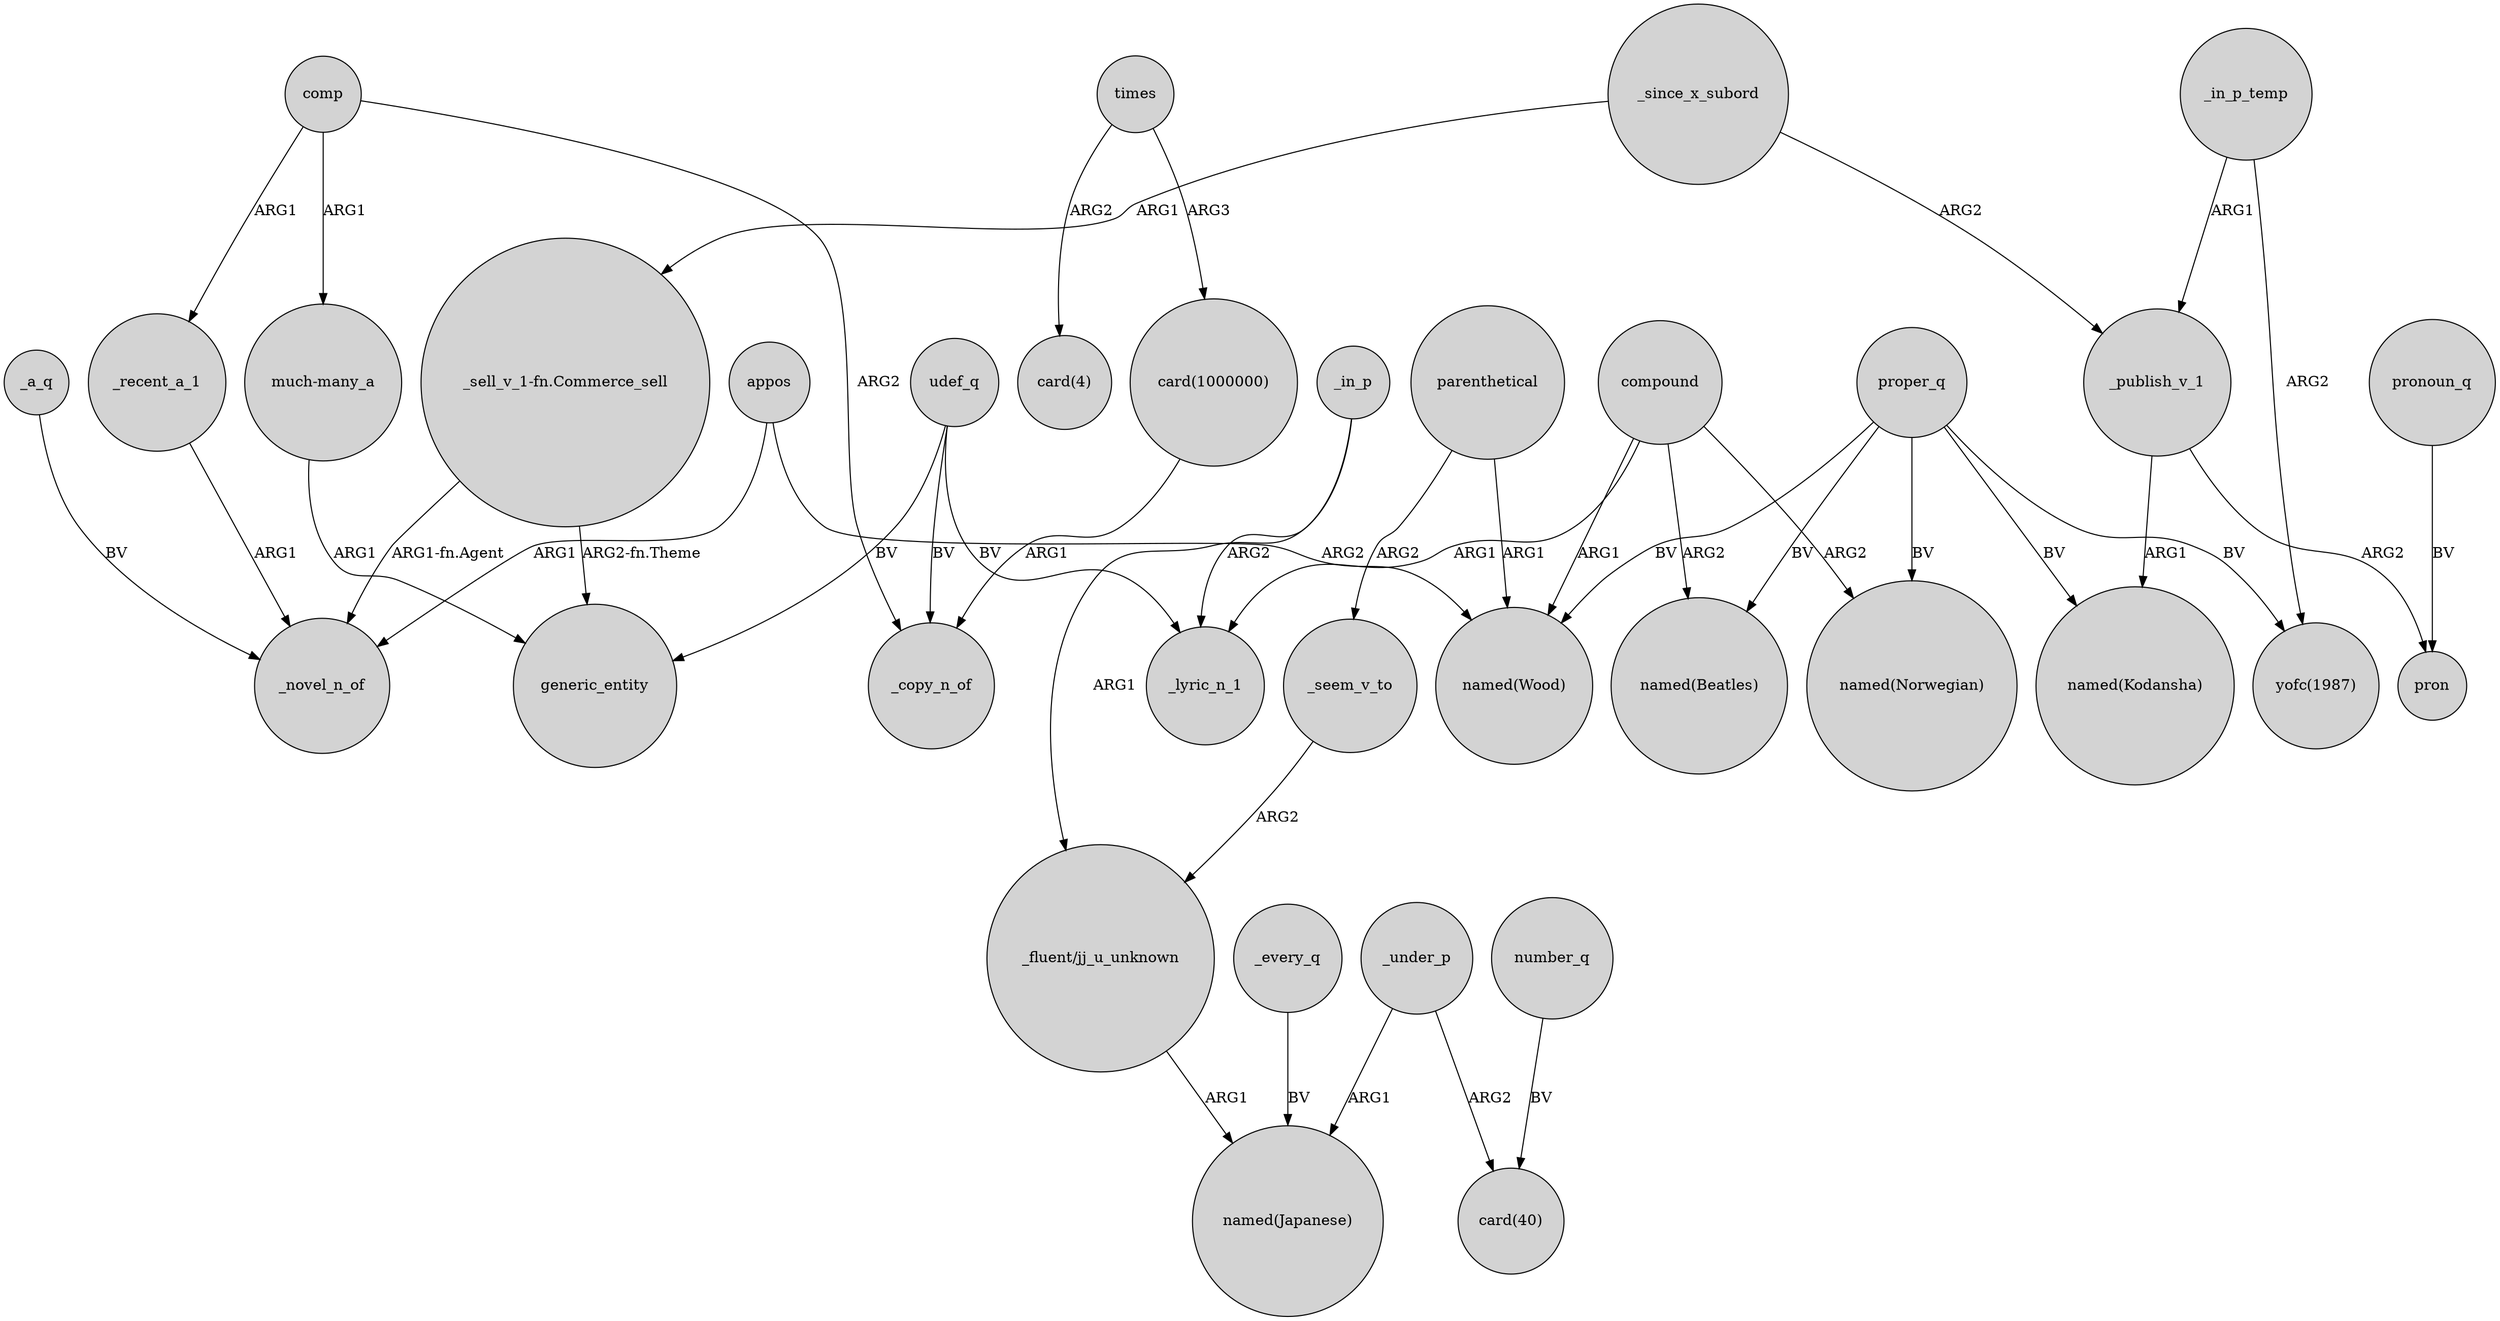 digraph {
	node [shape=circle style=filled]
	appos -> _novel_n_of [label=ARG1]
	udef_q -> _lyric_n_1 [label=BV]
	_in_p_temp -> "yofc(1987)" [label=ARG2]
	_in_p -> _lyric_n_1 [label=ARG2]
	compound -> "named(Norwegian)" [label=ARG2]
	proper_q -> "named(Beatles)" [label=BV]
	udef_q -> generic_entity [label=BV]
	_since_x_subord -> _publish_v_1 [label=ARG2]
	_under_p -> "card(40)" [label=ARG2]
	_under_p -> "named(Japanese)" [label=ARG1]
	"much-many_a" -> generic_entity [label=ARG1]
	appos -> "named(Wood)" [label=ARG2]
	_publish_v_1 -> pron [label=ARG2]
	proper_q -> "named(Kodansha)" [label=BV]
	comp -> _recent_a_1 [label=ARG1]
	proper_q -> "named(Wood)" [label=BV]
	_a_q -> _novel_n_of [label=BV]
	"_fluent/jj_u_unknown" -> "named(Japanese)" [label=ARG1]
	_every_q -> "named(Japanese)" [label=BV]
	_in_p_temp -> _publish_v_1 [label=ARG1]
	parenthetical -> _seem_v_to [label=ARG2]
	"_sell_v_1-fn.Commerce_sell" -> _novel_n_of [label="ARG1-fn.Agent"]
	"_sell_v_1-fn.Commerce_sell" -> generic_entity [label="ARG2-fn.Theme"]
	_publish_v_1 -> "named(Kodansha)" [label=ARG1]
	pronoun_q -> pron [label=BV]
	_since_x_subord -> "_sell_v_1-fn.Commerce_sell" [label=ARG1]
	"card(1000000)" -> _copy_n_of [label=ARG1]
	comp -> "much-many_a" [label=ARG1]
	udef_q -> _copy_n_of [label=BV]
	_recent_a_1 -> _novel_n_of [label=ARG1]
	parenthetical -> "named(Wood)" [label=ARG1]
	times -> "card(4)" [label=ARG2]
	times -> "card(1000000)" [label=ARG3]
	_seem_v_to -> "_fluent/jj_u_unknown" [label=ARG2]
	proper_q -> "yofc(1987)" [label=BV]
	proper_q -> "named(Norwegian)" [label=BV]
	compound -> "named(Beatles)" [label=ARG2]
	comp -> _copy_n_of [label=ARG2]
	_in_p -> "_fluent/jj_u_unknown" [label=ARG1]
	compound -> _lyric_n_1 [label=ARG1]
	number_q -> "card(40)" [label=BV]
	compound -> "named(Wood)" [label=ARG1]
}
